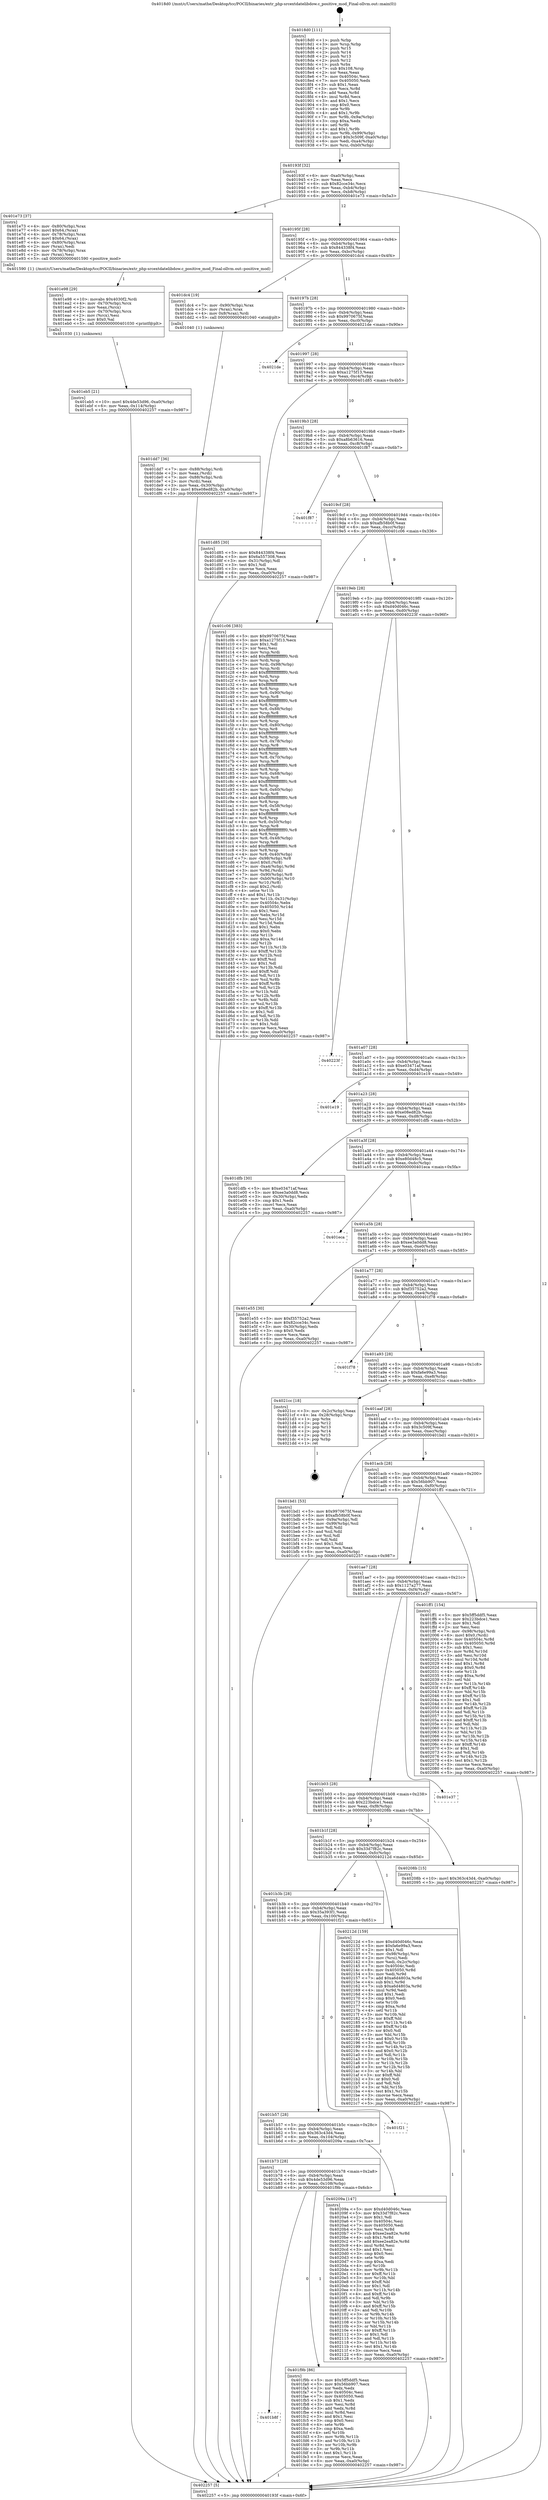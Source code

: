 digraph "0x4018d0" {
  label = "0x4018d0 (/mnt/c/Users/mathe/Desktop/tcc/POCII/binaries/extr_php-srcextdatelibdow.c_positive_mod_Final-ollvm.out::main(0))"
  labelloc = "t"
  node[shape=record]

  Entry [label="",width=0.3,height=0.3,shape=circle,fillcolor=black,style=filled]
  "0x40193f" [label="{
     0x40193f [32]\l
     | [instrs]\l
     &nbsp;&nbsp;0x40193f \<+6\>: mov -0xa0(%rbp),%eax\l
     &nbsp;&nbsp;0x401945 \<+2\>: mov %eax,%ecx\l
     &nbsp;&nbsp;0x401947 \<+6\>: sub $0x82cce34c,%ecx\l
     &nbsp;&nbsp;0x40194d \<+6\>: mov %eax,-0xb4(%rbp)\l
     &nbsp;&nbsp;0x401953 \<+6\>: mov %ecx,-0xb8(%rbp)\l
     &nbsp;&nbsp;0x401959 \<+6\>: je 0000000000401e73 \<main+0x5a3\>\l
  }"]
  "0x401e73" [label="{
     0x401e73 [37]\l
     | [instrs]\l
     &nbsp;&nbsp;0x401e73 \<+4\>: mov -0x80(%rbp),%rax\l
     &nbsp;&nbsp;0x401e77 \<+6\>: movl $0x64,(%rax)\l
     &nbsp;&nbsp;0x401e7d \<+4\>: mov -0x78(%rbp),%rax\l
     &nbsp;&nbsp;0x401e81 \<+6\>: movl $0x64,(%rax)\l
     &nbsp;&nbsp;0x401e87 \<+4\>: mov -0x80(%rbp),%rax\l
     &nbsp;&nbsp;0x401e8b \<+2\>: mov (%rax),%edi\l
     &nbsp;&nbsp;0x401e8d \<+4\>: mov -0x78(%rbp),%rax\l
     &nbsp;&nbsp;0x401e91 \<+2\>: mov (%rax),%esi\l
     &nbsp;&nbsp;0x401e93 \<+5\>: call 0000000000401590 \<positive_mod\>\l
     | [calls]\l
     &nbsp;&nbsp;0x401590 \{1\} (/mnt/c/Users/mathe/Desktop/tcc/POCII/binaries/extr_php-srcextdatelibdow.c_positive_mod_Final-ollvm.out::positive_mod)\l
  }"]
  "0x40195f" [label="{
     0x40195f [28]\l
     | [instrs]\l
     &nbsp;&nbsp;0x40195f \<+5\>: jmp 0000000000401964 \<main+0x94\>\l
     &nbsp;&nbsp;0x401964 \<+6\>: mov -0xb4(%rbp),%eax\l
     &nbsp;&nbsp;0x40196a \<+5\>: sub $0x844338f4,%eax\l
     &nbsp;&nbsp;0x40196f \<+6\>: mov %eax,-0xbc(%rbp)\l
     &nbsp;&nbsp;0x401975 \<+6\>: je 0000000000401dc4 \<main+0x4f4\>\l
  }"]
  Exit [label="",width=0.3,height=0.3,shape=circle,fillcolor=black,style=filled,peripheries=2]
  "0x401dc4" [label="{
     0x401dc4 [19]\l
     | [instrs]\l
     &nbsp;&nbsp;0x401dc4 \<+7\>: mov -0x90(%rbp),%rax\l
     &nbsp;&nbsp;0x401dcb \<+3\>: mov (%rax),%rax\l
     &nbsp;&nbsp;0x401dce \<+4\>: mov 0x8(%rax),%rdi\l
     &nbsp;&nbsp;0x401dd2 \<+5\>: call 0000000000401040 \<atoi@plt\>\l
     | [calls]\l
     &nbsp;&nbsp;0x401040 \{1\} (unknown)\l
  }"]
  "0x40197b" [label="{
     0x40197b [28]\l
     | [instrs]\l
     &nbsp;&nbsp;0x40197b \<+5\>: jmp 0000000000401980 \<main+0xb0\>\l
     &nbsp;&nbsp;0x401980 \<+6\>: mov -0xb4(%rbp),%eax\l
     &nbsp;&nbsp;0x401986 \<+5\>: sub $0x9970675f,%eax\l
     &nbsp;&nbsp;0x40198b \<+6\>: mov %eax,-0xc0(%rbp)\l
     &nbsp;&nbsp;0x401991 \<+6\>: je 00000000004021de \<main+0x90e\>\l
  }"]
  "0x401b8f" [label="{
     0x401b8f\l
  }", style=dashed]
  "0x4021de" [label="{
     0x4021de\l
  }", style=dashed]
  "0x401997" [label="{
     0x401997 [28]\l
     | [instrs]\l
     &nbsp;&nbsp;0x401997 \<+5\>: jmp 000000000040199c \<main+0xcc\>\l
     &nbsp;&nbsp;0x40199c \<+6\>: mov -0xb4(%rbp),%eax\l
     &nbsp;&nbsp;0x4019a2 \<+5\>: sub $0xa1275f13,%eax\l
     &nbsp;&nbsp;0x4019a7 \<+6\>: mov %eax,-0xc4(%rbp)\l
     &nbsp;&nbsp;0x4019ad \<+6\>: je 0000000000401d85 \<main+0x4b5\>\l
  }"]
  "0x401f9b" [label="{
     0x401f9b [86]\l
     | [instrs]\l
     &nbsp;&nbsp;0x401f9b \<+5\>: mov $0x5ff5ddf5,%eax\l
     &nbsp;&nbsp;0x401fa0 \<+5\>: mov $0x56bb907,%ecx\l
     &nbsp;&nbsp;0x401fa5 \<+2\>: xor %edx,%edx\l
     &nbsp;&nbsp;0x401fa7 \<+7\>: mov 0x40504c,%esi\l
     &nbsp;&nbsp;0x401fae \<+7\>: mov 0x405050,%edi\l
     &nbsp;&nbsp;0x401fb5 \<+3\>: sub $0x1,%edx\l
     &nbsp;&nbsp;0x401fb8 \<+3\>: mov %esi,%r8d\l
     &nbsp;&nbsp;0x401fbb \<+3\>: add %edx,%r8d\l
     &nbsp;&nbsp;0x401fbe \<+4\>: imul %r8d,%esi\l
     &nbsp;&nbsp;0x401fc2 \<+3\>: and $0x1,%esi\l
     &nbsp;&nbsp;0x401fc5 \<+3\>: cmp $0x0,%esi\l
     &nbsp;&nbsp;0x401fc8 \<+4\>: sete %r9b\l
     &nbsp;&nbsp;0x401fcc \<+3\>: cmp $0xa,%edi\l
     &nbsp;&nbsp;0x401fcf \<+4\>: setl %r10b\l
     &nbsp;&nbsp;0x401fd3 \<+3\>: mov %r9b,%r11b\l
     &nbsp;&nbsp;0x401fd6 \<+3\>: and %r10b,%r11b\l
     &nbsp;&nbsp;0x401fd9 \<+3\>: xor %r10b,%r9b\l
     &nbsp;&nbsp;0x401fdc \<+3\>: or %r9b,%r11b\l
     &nbsp;&nbsp;0x401fdf \<+4\>: test $0x1,%r11b\l
     &nbsp;&nbsp;0x401fe3 \<+3\>: cmovne %ecx,%eax\l
     &nbsp;&nbsp;0x401fe6 \<+6\>: mov %eax,-0xa0(%rbp)\l
     &nbsp;&nbsp;0x401fec \<+5\>: jmp 0000000000402257 \<main+0x987\>\l
  }"]
  "0x401d85" [label="{
     0x401d85 [30]\l
     | [instrs]\l
     &nbsp;&nbsp;0x401d85 \<+5\>: mov $0x844338f4,%eax\l
     &nbsp;&nbsp;0x401d8a \<+5\>: mov $0x6a557308,%ecx\l
     &nbsp;&nbsp;0x401d8f \<+3\>: mov -0x31(%rbp),%dl\l
     &nbsp;&nbsp;0x401d92 \<+3\>: test $0x1,%dl\l
     &nbsp;&nbsp;0x401d95 \<+3\>: cmovne %ecx,%eax\l
     &nbsp;&nbsp;0x401d98 \<+6\>: mov %eax,-0xa0(%rbp)\l
     &nbsp;&nbsp;0x401d9e \<+5\>: jmp 0000000000402257 \<main+0x987\>\l
  }"]
  "0x4019b3" [label="{
     0x4019b3 [28]\l
     | [instrs]\l
     &nbsp;&nbsp;0x4019b3 \<+5\>: jmp 00000000004019b8 \<main+0xe8\>\l
     &nbsp;&nbsp;0x4019b8 \<+6\>: mov -0xb4(%rbp),%eax\l
     &nbsp;&nbsp;0x4019be \<+5\>: sub $0xa8b63616,%eax\l
     &nbsp;&nbsp;0x4019c3 \<+6\>: mov %eax,-0xc8(%rbp)\l
     &nbsp;&nbsp;0x4019c9 \<+6\>: je 0000000000401f87 \<main+0x6b7\>\l
  }"]
  "0x401b73" [label="{
     0x401b73 [28]\l
     | [instrs]\l
     &nbsp;&nbsp;0x401b73 \<+5\>: jmp 0000000000401b78 \<main+0x2a8\>\l
     &nbsp;&nbsp;0x401b78 \<+6\>: mov -0xb4(%rbp),%eax\l
     &nbsp;&nbsp;0x401b7e \<+5\>: sub $0x4de53d96,%eax\l
     &nbsp;&nbsp;0x401b83 \<+6\>: mov %eax,-0x108(%rbp)\l
     &nbsp;&nbsp;0x401b89 \<+6\>: je 0000000000401f9b \<main+0x6cb\>\l
  }"]
  "0x401f87" [label="{
     0x401f87\l
  }", style=dashed]
  "0x4019cf" [label="{
     0x4019cf [28]\l
     | [instrs]\l
     &nbsp;&nbsp;0x4019cf \<+5\>: jmp 00000000004019d4 \<main+0x104\>\l
     &nbsp;&nbsp;0x4019d4 \<+6\>: mov -0xb4(%rbp),%eax\l
     &nbsp;&nbsp;0x4019da \<+5\>: sub $0xafb58b0f,%eax\l
     &nbsp;&nbsp;0x4019df \<+6\>: mov %eax,-0xcc(%rbp)\l
     &nbsp;&nbsp;0x4019e5 \<+6\>: je 0000000000401c06 \<main+0x336\>\l
  }"]
  "0x40209a" [label="{
     0x40209a [147]\l
     | [instrs]\l
     &nbsp;&nbsp;0x40209a \<+5\>: mov $0xd40d046c,%eax\l
     &nbsp;&nbsp;0x40209f \<+5\>: mov $0x33d7f82c,%ecx\l
     &nbsp;&nbsp;0x4020a4 \<+2\>: mov $0x1,%dl\l
     &nbsp;&nbsp;0x4020a6 \<+7\>: mov 0x40504c,%esi\l
     &nbsp;&nbsp;0x4020ad \<+7\>: mov 0x405050,%edi\l
     &nbsp;&nbsp;0x4020b4 \<+3\>: mov %esi,%r8d\l
     &nbsp;&nbsp;0x4020b7 \<+7\>: sub $0xee2ea82e,%r8d\l
     &nbsp;&nbsp;0x4020be \<+4\>: sub $0x1,%r8d\l
     &nbsp;&nbsp;0x4020c2 \<+7\>: add $0xee2ea82e,%r8d\l
     &nbsp;&nbsp;0x4020c9 \<+4\>: imul %r8d,%esi\l
     &nbsp;&nbsp;0x4020cd \<+3\>: and $0x1,%esi\l
     &nbsp;&nbsp;0x4020d0 \<+3\>: cmp $0x0,%esi\l
     &nbsp;&nbsp;0x4020d3 \<+4\>: sete %r9b\l
     &nbsp;&nbsp;0x4020d7 \<+3\>: cmp $0xa,%edi\l
     &nbsp;&nbsp;0x4020da \<+4\>: setl %r10b\l
     &nbsp;&nbsp;0x4020de \<+3\>: mov %r9b,%r11b\l
     &nbsp;&nbsp;0x4020e1 \<+4\>: xor $0xff,%r11b\l
     &nbsp;&nbsp;0x4020e5 \<+3\>: mov %r10b,%bl\l
     &nbsp;&nbsp;0x4020e8 \<+3\>: xor $0xff,%bl\l
     &nbsp;&nbsp;0x4020eb \<+3\>: xor $0x1,%dl\l
     &nbsp;&nbsp;0x4020ee \<+3\>: mov %r11b,%r14b\l
     &nbsp;&nbsp;0x4020f1 \<+4\>: and $0xff,%r14b\l
     &nbsp;&nbsp;0x4020f5 \<+3\>: and %dl,%r9b\l
     &nbsp;&nbsp;0x4020f8 \<+3\>: mov %bl,%r15b\l
     &nbsp;&nbsp;0x4020fb \<+4\>: and $0xff,%r15b\l
     &nbsp;&nbsp;0x4020ff \<+3\>: and %dl,%r10b\l
     &nbsp;&nbsp;0x402102 \<+3\>: or %r9b,%r14b\l
     &nbsp;&nbsp;0x402105 \<+3\>: or %r10b,%r15b\l
     &nbsp;&nbsp;0x402108 \<+3\>: xor %r15b,%r14b\l
     &nbsp;&nbsp;0x40210b \<+3\>: or %bl,%r11b\l
     &nbsp;&nbsp;0x40210e \<+4\>: xor $0xff,%r11b\l
     &nbsp;&nbsp;0x402112 \<+3\>: or $0x1,%dl\l
     &nbsp;&nbsp;0x402115 \<+3\>: and %dl,%r11b\l
     &nbsp;&nbsp;0x402118 \<+3\>: or %r11b,%r14b\l
     &nbsp;&nbsp;0x40211b \<+4\>: test $0x1,%r14b\l
     &nbsp;&nbsp;0x40211f \<+3\>: cmovne %ecx,%eax\l
     &nbsp;&nbsp;0x402122 \<+6\>: mov %eax,-0xa0(%rbp)\l
     &nbsp;&nbsp;0x402128 \<+5\>: jmp 0000000000402257 \<main+0x987\>\l
  }"]
  "0x401c06" [label="{
     0x401c06 [383]\l
     | [instrs]\l
     &nbsp;&nbsp;0x401c06 \<+5\>: mov $0x9970675f,%eax\l
     &nbsp;&nbsp;0x401c0b \<+5\>: mov $0xa1275f13,%ecx\l
     &nbsp;&nbsp;0x401c10 \<+2\>: mov $0x1,%dl\l
     &nbsp;&nbsp;0x401c12 \<+2\>: xor %esi,%esi\l
     &nbsp;&nbsp;0x401c14 \<+3\>: mov %rsp,%rdi\l
     &nbsp;&nbsp;0x401c17 \<+4\>: add $0xfffffffffffffff0,%rdi\l
     &nbsp;&nbsp;0x401c1b \<+3\>: mov %rdi,%rsp\l
     &nbsp;&nbsp;0x401c1e \<+7\>: mov %rdi,-0x98(%rbp)\l
     &nbsp;&nbsp;0x401c25 \<+3\>: mov %rsp,%rdi\l
     &nbsp;&nbsp;0x401c28 \<+4\>: add $0xfffffffffffffff0,%rdi\l
     &nbsp;&nbsp;0x401c2c \<+3\>: mov %rdi,%rsp\l
     &nbsp;&nbsp;0x401c2f \<+3\>: mov %rsp,%r8\l
     &nbsp;&nbsp;0x401c32 \<+4\>: add $0xfffffffffffffff0,%r8\l
     &nbsp;&nbsp;0x401c36 \<+3\>: mov %r8,%rsp\l
     &nbsp;&nbsp;0x401c39 \<+7\>: mov %r8,-0x90(%rbp)\l
     &nbsp;&nbsp;0x401c40 \<+3\>: mov %rsp,%r8\l
     &nbsp;&nbsp;0x401c43 \<+4\>: add $0xfffffffffffffff0,%r8\l
     &nbsp;&nbsp;0x401c47 \<+3\>: mov %r8,%rsp\l
     &nbsp;&nbsp;0x401c4a \<+7\>: mov %r8,-0x88(%rbp)\l
     &nbsp;&nbsp;0x401c51 \<+3\>: mov %rsp,%r8\l
     &nbsp;&nbsp;0x401c54 \<+4\>: add $0xfffffffffffffff0,%r8\l
     &nbsp;&nbsp;0x401c58 \<+3\>: mov %r8,%rsp\l
     &nbsp;&nbsp;0x401c5b \<+4\>: mov %r8,-0x80(%rbp)\l
     &nbsp;&nbsp;0x401c5f \<+3\>: mov %rsp,%r8\l
     &nbsp;&nbsp;0x401c62 \<+4\>: add $0xfffffffffffffff0,%r8\l
     &nbsp;&nbsp;0x401c66 \<+3\>: mov %r8,%rsp\l
     &nbsp;&nbsp;0x401c69 \<+4\>: mov %r8,-0x78(%rbp)\l
     &nbsp;&nbsp;0x401c6d \<+3\>: mov %rsp,%r8\l
     &nbsp;&nbsp;0x401c70 \<+4\>: add $0xfffffffffffffff0,%r8\l
     &nbsp;&nbsp;0x401c74 \<+3\>: mov %r8,%rsp\l
     &nbsp;&nbsp;0x401c77 \<+4\>: mov %r8,-0x70(%rbp)\l
     &nbsp;&nbsp;0x401c7b \<+3\>: mov %rsp,%r8\l
     &nbsp;&nbsp;0x401c7e \<+4\>: add $0xfffffffffffffff0,%r8\l
     &nbsp;&nbsp;0x401c82 \<+3\>: mov %r8,%rsp\l
     &nbsp;&nbsp;0x401c85 \<+4\>: mov %r8,-0x68(%rbp)\l
     &nbsp;&nbsp;0x401c89 \<+3\>: mov %rsp,%r8\l
     &nbsp;&nbsp;0x401c8c \<+4\>: add $0xfffffffffffffff0,%r8\l
     &nbsp;&nbsp;0x401c90 \<+3\>: mov %r8,%rsp\l
     &nbsp;&nbsp;0x401c93 \<+4\>: mov %r8,-0x60(%rbp)\l
     &nbsp;&nbsp;0x401c97 \<+3\>: mov %rsp,%r8\l
     &nbsp;&nbsp;0x401c9a \<+4\>: add $0xfffffffffffffff0,%r8\l
     &nbsp;&nbsp;0x401c9e \<+3\>: mov %r8,%rsp\l
     &nbsp;&nbsp;0x401ca1 \<+4\>: mov %r8,-0x58(%rbp)\l
     &nbsp;&nbsp;0x401ca5 \<+3\>: mov %rsp,%r8\l
     &nbsp;&nbsp;0x401ca8 \<+4\>: add $0xfffffffffffffff0,%r8\l
     &nbsp;&nbsp;0x401cac \<+3\>: mov %r8,%rsp\l
     &nbsp;&nbsp;0x401caf \<+4\>: mov %r8,-0x50(%rbp)\l
     &nbsp;&nbsp;0x401cb3 \<+3\>: mov %rsp,%r8\l
     &nbsp;&nbsp;0x401cb6 \<+4\>: add $0xfffffffffffffff0,%r8\l
     &nbsp;&nbsp;0x401cba \<+3\>: mov %r8,%rsp\l
     &nbsp;&nbsp;0x401cbd \<+4\>: mov %r8,-0x48(%rbp)\l
     &nbsp;&nbsp;0x401cc1 \<+3\>: mov %rsp,%r8\l
     &nbsp;&nbsp;0x401cc4 \<+4\>: add $0xfffffffffffffff0,%r8\l
     &nbsp;&nbsp;0x401cc8 \<+3\>: mov %r8,%rsp\l
     &nbsp;&nbsp;0x401ccb \<+4\>: mov %r8,-0x40(%rbp)\l
     &nbsp;&nbsp;0x401ccf \<+7\>: mov -0x98(%rbp),%r8\l
     &nbsp;&nbsp;0x401cd6 \<+7\>: movl $0x0,(%r8)\l
     &nbsp;&nbsp;0x401cdd \<+7\>: mov -0xa4(%rbp),%r9d\l
     &nbsp;&nbsp;0x401ce4 \<+3\>: mov %r9d,(%rdi)\l
     &nbsp;&nbsp;0x401ce7 \<+7\>: mov -0x90(%rbp),%r8\l
     &nbsp;&nbsp;0x401cee \<+7\>: mov -0xb0(%rbp),%r10\l
     &nbsp;&nbsp;0x401cf5 \<+3\>: mov %r10,(%r8)\l
     &nbsp;&nbsp;0x401cf8 \<+3\>: cmpl $0x2,(%rdi)\l
     &nbsp;&nbsp;0x401cfb \<+4\>: setne %r11b\l
     &nbsp;&nbsp;0x401cff \<+4\>: and $0x1,%r11b\l
     &nbsp;&nbsp;0x401d03 \<+4\>: mov %r11b,-0x31(%rbp)\l
     &nbsp;&nbsp;0x401d07 \<+7\>: mov 0x40504c,%ebx\l
     &nbsp;&nbsp;0x401d0e \<+8\>: mov 0x405050,%r14d\l
     &nbsp;&nbsp;0x401d16 \<+3\>: sub $0x1,%esi\l
     &nbsp;&nbsp;0x401d19 \<+3\>: mov %ebx,%r15d\l
     &nbsp;&nbsp;0x401d1c \<+3\>: add %esi,%r15d\l
     &nbsp;&nbsp;0x401d1f \<+4\>: imul %r15d,%ebx\l
     &nbsp;&nbsp;0x401d23 \<+3\>: and $0x1,%ebx\l
     &nbsp;&nbsp;0x401d26 \<+3\>: cmp $0x0,%ebx\l
     &nbsp;&nbsp;0x401d29 \<+4\>: sete %r11b\l
     &nbsp;&nbsp;0x401d2d \<+4\>: cmp $0xa,%r14d\l
     &nbsp;&nbsp;0x401d31 \<+4\>: setl %r12b\l
     &nbsp;&nbsp;0x401d35 \<+3\>: mov %r11b,%r13b\l
     &nbsp;&nbsp;0x401d38 \<+4\>: xor $0xff,%r13b\l
     &nbsp;&nbsp;0x401d3c \<+3\>: mov %r12b,%sil\l
     &nbsp;&nbsp;0x401d3f \<+4\>: xor $0xff,%sil\l
     &nbsp;&nbsp;0x401d43 \<+3\>: xor $0x1,%dl\l
     &nbsp;&nbsp;0x401d46 \<+3\>: mov %r13b,%dil\l
     &nbsp;&nbsp;0x401d49 \<+4\>: and $0xff,%dil\l
     &nbsp;&nbsp;0x401d4d \<+3\>: and %dl,%r11b\l
     &nbsp;&nbsp;0x401d50 \<+3\>: mov %sil,%r8b\l
     &nbsp;&nbsp;0x401d53 \<+4\>: and $0xff,%r8b\l
     &nbsp;&nbsp;0x401d57 \<+3\>: and %dl,%r12b\l
     &nbsp;&nbsp;0x401d5a \<+3\>: or %r11b,%dil\l
     &nbsp;&nbsp;0x401d5d \<+3\>: or %r12b,%r8b\l
     &nbsp;&nbsp;0x401d60 \<+3\>: xor %r8b,%dil\l
     &nbsp;&nbsp;0x401d63 \<+3\>: or %sil,%r13b\l
     &nbsp;&nbsp;0x401d66 \<+4\>: xor $0xff,%r13b\l
     &nbsp;&nbsp;0x401d6a \<+3\>: or $0x1,%dl\l
     &nbsp;&nbsp;0x401d6d \<+3\>: and %dl,%r13b\l
     &nbsp;&nbsp;0x401d70 \<+3\>: or %r13b,%dil\l
     &nbsp;&nbsp;0x401d73 \<+4\>: test $0x1,%dil\l
     &nbsp;&nbsp;0x401d77 \<+3\>: cmovne %ecx,%eax\l
     &nbsp;&nbsp;0x401d7a \<+6\>: mov %eax,-0xa0(%rbp)\l
     &nbsp;&nbsp;0x401d80 \<+5\>: jmp 0000000000402257 \<main+0x987\>\l
  }"]
  "0x4019eb" [label="{
     0x4019eb [28]\l
     | [instrs]\l
     &nbsp;&nbsp;0x4019eb \<+5\>: jmp 00000000004019f0 \<main+0x120\>\l
     &nbsp;&nbsp;0x4019f0 \<+6\>: mov -0xb4(%rbp),%eax\l
     &nbsp;&nbsp;0x4019f6 \<+5\>: sub $0xd40d046c,%eax\l
     &nbsp;&nbsp;0x4019fb \<+6\>: mov %eax,-0xd0(%rbp)\l
     &nbsp;&nbsp;0x401a01 \<+6\>: je 000000000040223f \<main+0x96f\>\l
  }"]
  "0x401b57" [label="{
     0x401b57 [28]\l
     | [instrs]\l
     &nbsp;&nbsp;0x401b57 \<+5\>: jmp 0000000000401b5c \<main+0x28c\>\l
     &nbsp;&nbsp;0x401b5c \<+6\>: mov -0xb4(%rbp),%eax\l
     &nbsp;&nbsp;0x401b62 \<+5\>: sub $0x363c43d4,%eax\l
     &nbsp;&nbsp;0x401b67 \<+6\>: mov %eax,-0x104(%rbp)\l
     &nbsp;&nbsp;0x401b6d \<+6\>: je 000000000040209a \<main+0x7ca\>\l
  }"]
  "0x40223f" [label="{
     0x40223f\l
  }", style=dashed]
  "0x401a07" [label="{
     0x401a07 [28]\l
     | [instrs]\l
     &nbsp;&nbsp;0x401a07 \<+5\>: jmp 0000000000401a0c \<main+0x13c\>\l
     &nbsp;&nbsp;0x401a0c \<+6\>: mov -0xb4(%rbp),%eax\l
     &nbsp;&nbsp;0x401a12 \<+5\>: sub $0xe03471af,%eax\l
     &nbsp;&nbsp;0x401a17 \<+6\>: mov %eax,-0xd4(%rbp)\l
     &nbsp;&nbsp;0x401a1d \<+6\>: je 0000000000401e19 \<main+0x549\>\l
  }"]
  "0x401f21" [label="{
     0x401f21\l
  }", style=dashed]
  "0x401e19" [label="{
     0x401e19\l
  }", style=dashed]
  "0x401a23" [label="{
     0x401a23 [28]\l
     | [instrs]\l
     &nbsp;&nbsp;0x401a23 \<+5\>: jmp 0000000000401a28 \<main+0x158\>\l
     &nbsp;&nbsp;0x401a28 \<+6\>: mov -0xb4(%rbp),%eax\l
     &nbsp;&nbsp;0x401a2e \<+5\>: sub $0xe08ed82b,%eax\l
     &nbsp;&nbsp;0x401a33 \<+6\>: mov %eax,-0xd8(%rbp)\l
     &nbsp;&nbsp;0x401a39 \<+6\>: je 0000000000401dfb \<main+0x52b\>\l
  }"]
  "0x401b3b" [label="{
     0x401b3b [28]\l
     | [instrs]\l
     &nbsp;&nbsp;0x401b3b \<+5\>: jmp 0000000000401b40 \<main+0x270\>\l
     &nbsp;&nbsp;0x401b40 \<+6\>: mov -0xb4(%rbp),%eax\l
     &nbsp;&nbsp;0x401b46 \<+5\>: sub $0x35a393f1,%eax\l
     &nbsp;&nbsp;0x401b4b \<+6\>: mov %eax,-0x100(%rbp)\l
     &nbsp;&nbsp;0x401b51 \<+6\>: je 0000000000401f21 \<main+0x651\>\l
  }"]
  "0x401dfb" [label="{
     0x401dfb [30]\l
     | [instrs]\l
     &nbsp;&nbsp;0x401dfb \<+5\>: mov $0xe03471af,%eax\l
     &nbsp;&nbsp;0x401e00 \<+5\>: mov $0xee3a0dd8,%ecx\l
     &nbsp;&nbsp;0x401e05 \<+3\>: mov -0x30(%rbp),%edx\l
     &nbsp;&nbsp;0x401e08 \<+3\>: cmp $0x1,%edx\l
     &nbsp;&nbsp;0x401e0b \<+3\>: cmovl %ecx,%eax\l
     &nbsp;&nbsp;0x401e0e \<+6\>: mov %eax,-0xa0(%rbp)\l
     &nbsp;&nbsp;0x401e14 \<+5\>: jmp 0000000000402257 \<main+0x987\>\l
  }"]
  "0x401a3f" [label="{
     0x401a3f [28]\l
     | [instrs]\l
     &nbsp;&nbsp;0x401a3f \<+5\>: jmp 0000000000401a44 \<main+0x174\>\l
     &nbsp;&nbsp;0x401a44 \<+6\>: mov -0xb4(%rbp),%eax\l
     &nbsp;&nbsp;0x401a4a \<+5\>: sub $0xe80d48c5,%eax\l
     &nbsp;&nbsp;0x401a4f \<+6\>: mov %eax,-0xdc(%rbp)\l
     &nbsp;&nbsp;0x401a55 \<+6\>: je 0000000000401eca \<main+0x5fa\>\l
  }"]
  "0x40212d" [label="{
     0x40212d [159]\l
     | [instrs]\l
     &nbsp;&nbsp;0x40212d \<+5\>: mov $0xd40d046c,%eax\l
     &nbsp;&nbsp;0x402132 \<+5\>: mov $0xfa6e99a3,%ecx\l
     &nbsp;&nbsp;0x402137 \<+2\>: mov $0x1,%dl\l
     &nbsp;&nbsp;0x402139 \<+7\>: mov -0x98(%rbp),%rsi\l
     &nbsp;&nbsp;0x402140 \<+2\>: mov (%rsi),%edi\l
     &nbsp;&nbsp;0x402142 \<+3\>: mov %edi,-0x2c(%rbp)\l
     &nbsp;&nbsp;0x402145 \<+7\>: mov 0x40504c,%edi\l
     &nbsp;&nbsp;0x40214c \<+8\>: mov 0x405050,%r8d\l
     &nbsp;&nbsp;0x402154 \<+3\>: mov %edi,%r9d\l
     &nbsp;&nbsp;0x402157 \<+7\>: add $0xa6d4803a,%r9d\l
     &nbsp;&nbsp;0x40215e \<+4\>: sub $0x1,%r9d\l
     &nbsp;&nbsp;0x402162 \<+7\>: sub $0xa6d4803a,%r9d\l
     &nbsp;&nbsp;0x402169 \<+4\>: imul %r9d,%edi\l
     &nbsp;&nbsp;0x40216d \<+3\>: and $0x1,%edi\l
     &nbsp;&nbsp;0x402170 \<+3\>: cmp $0x0,%edi\l
     &nbsp;&nbsp;0x402173 \<+4\>: sete %r10b\l
     &nbsp;&nbsp;0x402177 \<+4\>: cmp $0xa,%r8d\l
     &nbsp;&nbsp;0x40217b \<+4\>: setl %r11b\l
     &nbsp;&nbsp;0x40217f \<+3\>: mov %r10b,%bl\l
     &nbsp;&nbsp;0x402182 \<+3\>: xor $0xff,%bl\l
     &nbsp;&nbsp;0x402185 \<+3\>: mov %r11b,%r14b\l
     &nbsp;&nbsp;0x402188 \<+4\>: xor $0xff,%r14b\l
     &nbsp;&nbsp;0x40218c \<+3\>: xor $0x0,%dl\l
     &nbsp;&nbsp;0x40218f \<+3\>: mov %bl,%r15b\l
     &nbsp;&nbsp;0x402192 \<+4\>: and $0x0,%r15b\l
     &nbsp;&nbsp;0x402196 \<+3\>: and %dl,%r10b\l
     &nbsp;&nbsp;0x402199 \<+3\>: mov %r14b,%r12b\l
     &nbsp;&nbsp;0x40219c \<+4\>: and $0x0,%r12b\l
     &nbsp;&nbsp;0x4021a0 \<+3\>: and %dl,%r11b\l
     &nbsp;&nbsp;0x4021a3 \<+3\>: or %r10b,%r15b\l
     &nbsp;&nbsp;0x4021a6 \<+3\>: or %r11b,%r12b\l
     &nbsp;&nbsp;0x4021a9 \<+3\>: xor %r12b,%r15b\l
     &nbsp;&nbsp;0x4021ac \<+3\>: or %r14b,%bl\l
     &nbsp;&nbsp;0x4021af \<+3\>: xor $0xff,%bl\l
     &nbsp;&nbsp;0x4021b2 \<+3\>: or $0x0,%dl\l
     &nbsp;&nbsp;0x4021b5 \<+2\>: and %dl,%bl\l
     &nbsp;&nbsp;0x4021b7 \<+3\>: or %bl,%r15b\l
     &nbsp;&nbsp;0x4021ba \<+4\>: test $0x1,%r15b\l
     &nbsp;&nbsp;0x4021be \<+3\>: cmovne %ecx,%eax\l
     &nbsp;&nbsp;0x4021c1 \<+6\>: mov %eax,-0xa0(%rbp)\l
     &nbsp;&nbsp;0x4021c7 \<+5\>: jmp 0000000000402257 \<main+0x987\>\l
  }"]
  "0x401eca" [label="{
     0x401eca\l
  }", style=dashed]
  "0x401a5b" [label="{
     0x401a5b [28]\l
     | [instrs]\l
     &nbsp;&nbsp;0x401a5b \<+5\>: jmp 0000000000401a60 \<main+0x190\>\l
     &nbsp;&nbsp;0x401a60 \<+6\>: mov -0xb4(%rbp),%eax\l
     &nbsp;&nbsp;0x401a66 \<+5\>: sub $0xee3a0dd8,%eax\l
     &nbsp;&nbsp;0x401a6b \<+6\>: mov %eax,-0xe0(%rbp)\l
     &nbsp;&nbsp;0x401a71 \<+6\>: je 0000000000401e55 \<main+0x585\>\l
  }"]
  "0x401b1f" [label="{
     0x401b1f [28]\l
     | [instrs]\l
     &nbsp;&nbsp;0x401b1f \<+5\>: jmp 0000000000401b24 \<main+0x254\>\l
     &nbsp;&nbsp;0x401b24 \<+6\>: mov -0xb4(%rbp),%eax\l
     &nbsp;&nbsp;0x401b2a \<+5\>: sub $0x33d7f82c,%eax\l
     &nbsp;&nbsp;0x401b2f \<+6\>: mov %eax,-0xfc(%rbp)\l
     &nbsp;&nbsp;0x401b35 \<+6\>: je 000000000040212d \<main+0x85d\>\l
  }"]
  "0x401e55" [label="{
     0x401e55 [30]\l
     | [instrs]\l
     &nbsp;&nbsp;0x401e55 \<+5\>: mov $0xf35752a2,%eax\l
     &nbsp;&nbsp;0x401e5a \<+5\>: mov $0x82cce34c,%ecx\l
     &nbsp;&nbsp;0x401e5f \<+3\>: mov -0x30(%rbp),%edx\l
     &nbsp;&nbsp;0x401e62 \<+3\>: cmp $0x0,%edx\l
     &nbsp;&nbsp;0x401e65 \<+3\>: cmove %ecx,%eax\l
     &nbsp;&nbsp;0x401e68 \<+6\>: mov %eax,-0xa0(%rbp)\l
     &nbsp;&nbsp;0x401e6e \<+5\>: jmp 0000000000402257 \<main+0x987\>\l
  }"]
  "0x401a77" [label="{
     0x401a77 [28]\l
     | [instrs]\l
     &nbsp;&nbsp;0x401a77 \<+5\>: jmp 0000000000401a7c \<main+0x1ac\>\l
     &nbsp;&nbsp;0x401a7c \<+6\>: mov -0xb4(%rbp),%eax\l
     &nbsp;&nbsp;0x401a82 \<+5\>: sub $0xf35752a2,%eax\l
     &nbsp;&nbsp;0x401a87 \<+6\>: mov %eax,-0xe4(%rbp)\l
     &nbsp;&nbsp;0x401a8d \<+6\>: je 0000000000401f78 \<main+0x6a8\>\l
  }"]
  "0x40208b" [label="{
     0x40208b [15]\l
     | [instrs]\l
     &nbsp;&nbsp;0x40208b \<+10\>: movl $0x363c43d4,-0xa0(%rbp)\l
     &nbsp;&nbsp;0x402095 \<+5\>: jmp 0000000000402257 \<main+0x987\>\l
  }"]
  "0x401f78" [label="{
     0x401f78\l
  }", style=dashed]
  "0x401a93" [label="{
     0x401a93 [28]\l
     | [instrs]\l
     &nbsp;&nbsp;0x401a93 \<+5\>: jmp 0000000000401a98 \<main+0x1c8\>\l
     &nbsp;&nbsp;0x401a98 \<+6\>: mov -0xb4(%rbp),%eax\l
     &nbsp;&nbsp;0x401a9e \<+5\>: sub $0xfa6e99a3,%eax\l
     &nbsp;&nbsp;0x401aa3 \<+6\>: mov %eax,-0xe8(%rbp)\l
     &nbsp;&nbsp;0x401aa9 \<+6\>: je 00000000004021cc \<main+0x8fc\>\l
  }"]
  "0x401b03" [label="{
     0x401b03 [28]\l
     | [instrs]\l
     &nbsp;&nbsp;0x401b03 \<+5\>: jmp 0000000000401b08 \<main+0x238\>\l
     &nbsp;&nbsp;0x401b08 \<+6\>: mov -0xb4(%rbp),%eax\l
     &nbsp;&nbsp;0x401b0e \<+5\>: sub $0x223bdce1,%eax\l
     &nbsp;&nbsp;0x401b13 \<+6\>: mov %eax,-0xf8(%rbp)\l
     &nbsp;&nbsp;0x401b19 \<+6\>: je 000000000040208b \<main+0x7bb\>\l
  }"]
  "0x4021cc" [label="{
     0x4021cc [18]\l
     | [instrs]\l
     &nbsp;&nbsp;0x4021cc \<+3\>: mov -0x2c(%rbp),%eax\l
     &nbsp;&nbsp;0x4021cf \<+4\>: lea -0x28(%rbp),%rsp\l
     &nbsp;&nbsp;0x4021d3 \<+1\>: pop %rbx\l
     &nbsp;&nbsp;0x4021d4 \<+2\>: pop %r12\l
     &nbsp;&nbsp;0x4021d6 \<+2\>: pop %r13\l
     &nbsp;&nbsp;0x4021d8 \<+2\>: pop %r14\l
     &nbsp;&nbsp;0x4021da \<+2\>: pop %r15\l
     &nbsp;&nbsp;0x4021dc \<+1\>: pop %rbp\l
     &nbsp;&nbsp;0x4021dd \<+1\>: ret\l
  }"]
  "0x401aaf" [label="{
     0x401aaf [28]\l
     | [instrs]\l
     &nbsp;&nbsp;0x401aaf \<+5\>: jmp 0000000000401ab4 \<main+0x1e4\>\l
     &nbsp;&nbsp;0x401ab4 \<+6\>: mov -0xb4(%rbp),%eax\l
     &nbsp;&nbsp;0x401aba \<+5\>: sub $0x3c509f,%eax\l
     &nbsp;&nbsp;0x401abf \<+6\>: mov %eax,-0xec(%rbp)\l
     &nbsp;&nbsp;0x401ac5 \<+6\>: je 0000000000401bd1 \<main+0x301\>\l
  }"]
  "0x401e37" [label="{
     0x401e37\l
  }", style=dashed]
  "0x401bd1" [label="{
     0x401bd1 [53]\l
     | [instrs]\l
     &nbsp;&nbsp;0x401bd1 \<+5\>: mov $0x9970675f,%eax\l
     &nbsp;&nbsp;0x401bd6 \<+5\>: mov $0xafb58b0f,%ecx\l
     &nbsp;&nbsp;0x401bdb \<+6\>: mov -0x9a(%rbp),%dl\l
     &nbsp;&nbsp;0x401be1 \<+7\>: mov -0x99(%rbp),%sil\l
     &nbsp;&nbsp;0x401be8 \<+3\>: mov %dl,%dil\l
     &nbsp;&nbsp;0x401beb \<+3\>: and %sil,%dil\l
     &nbsp;&nbsp;0x401bee \<+3\>: xor %sil,%dl\l
     &nbsp;&nbsp;0x401bf1 \<+3\>: or %dl,%dil\l
     &nbsp;&nbsp;0x401bf4 \<+4\>: test $0x1,%dil\l
     &nbsp;&nbsp;0x401bf8 \<+3\>: cmovne %ecx,%eax\l
     &nbsp;&nbsp;0x401bfb \<+6\>: mov %eax,-0xa0(%rbp)\l
     &nbsp;&nbsp;0x401c01 \<+5\>: jmp 0000000000402257 \<main+0x987\>\l
  }"]
  "0x401acb" [label="{
     0x401acb [28]\l
     | [instrs]\l
     &nbsp;&nbsp;0x401acb \<+5\>: jmp 0000000000401ad0 \<main+0x200\>\l
     &nbsp;&nbsp;0x401ad0 \<+6\>: mov -0xb4(%rbp),%eax\l
     &nbsp;&nbsp;0x401ad6 \<+5\>: sub $0x56bb907,%eax\l
     &nbsp;&nbsp;0x401adb \<+6\>: mov %eax,-0xf0(%rbp)\l
     &nbsp;&nbsp;0x401ae1 \<+6\>: je 0000000000401ff1 \<main+0x721\>\l
  }"]
  "0x402257" [label="{
     0x402257 [5]\l
     | [instrs]\l
     &nbsp;&nbsp;0x402257 \<+5\>: jmp 000000000040193f \<main+0x6f\>\l
  }"]
  "0x4018d0" [label="{
     0x4018d0 [111]\l
     | [instrs]\l
     &nbsp;&nbsp;0x4018d0 \<+1\>: push %rbp\l
     &nbsp;&nbsp;0x4018d1 \<+3\>: mov %rsp,%rbp\l
     &nbsp;&nbsp;0x4018d4 \<+2\>: push %r15\l
     &nbsp;&nbsp;0x4018d6 \<+2\>: push %r14\l
     &nbsp;&nbsp;0x4018d8 \<+2\>: push %r13\l
     &nbsp;&nbsp;0x4018da \<+2\>: push %r12\l
     &nbsp;&nbsp;0x4018dc \<+1\>: push %rbx\l
     &nbsp;&nbsp;0x4018dd \<+7\>: sub $0x108,%rsp\l
     &nbsp;&nbsp;0x4018e4 \<+2\>: xor %eax,%eax\l
     &nbsp;&nbsp;0x4018e6 \<+7\>: mov 0x40504c,%ecx\l
     &nbsp;&nbsp;0x4018ed \<+7\>: mov 0x405050,%edx\l
     &nbsp;&nbsp;0x4018f4 \<+3\>: sub $0x1,%eax\l
     &nbsp;&nbsp;0x4018f7 \<+3\>: mov %ecx,%r8d\l
     &nbsp;&nbsp;0x4018fa \<+3\>: add %eax,%r8d\l
     &nbsp;&nbsp;0x4018fd \<+4\>: imul %r8d,%ecx\l
     &nbsp;&nbsp;0x401901 \<+3\>: and $0x1,%ecx\l
     &nbsp;&nbsp;0x401904 \<+3\>: cmp $0x0,%ecx\l
     &nbsp;&nbsp;0x401907 \<+4\>: sete %r9b\l
     &nbsp;&nbsp;0x40190b \<+4\>: and $0x1,%r9b\l
     &nbsp;&nbsp;0x40190f \<+7\>: mov %r9b,-0x9a(%rbp)\l
     &nbsp;&nbsp;0x401916 \<+3\>: cmp $0xa,%edx\l
     &nbsp;&nbsp;0x401919 \<+4\>: setl %r9b\l
     &nbsp;&nbsp;0x40191d \<+4\>: and $0x1,%r9b\l
     &nbsp;&nbsp;0x401921 \<+7\>: mov %r9b,-0x99(%rbp)\l
     &nbsp;&nbsp;0x401928 \<+10\>: movl $0x3c509f,-0xa0(%rbp)\l
     &nbsp;&nbsp;0x401932 \<+6\>: mov %edi,-0xa4(%rbp)\l
     &nbsp;&nbsp;0x401938 \<+7\>: mov %rsi,-0xb0(%rbp)\l
  }"]
  "0x401ae7" [label="{
     0x401ae7 [28]\l
     | [instrs]\l
     &nbsp;&nbsp;0x401ae7 \<+5\>: jmp 0000000000401aec \<main+0x21c\>\l
     &nbsp;&nbsp;0x401aec \<+6\>: mov -0xb4(%rbp),%eax\l
     &nbsp;&nbsp;0x401af2 \<+5\>: sub $0x1127a277,%eax\l
     &nbsp;&nbsp;0x401af7 \<+6\>: mov %eax,-0xf4(%rbp)\l
     &nbsp;&nbsp;0x401afd \<+6\>: je 0000000000401e37 \<main+0x567\>\l
  }"]
  "0x401dd7" [label="{
     0x401dd7 [36]\l
     | [instrs]\l
     &nbsp;&nbsp;0x401dd7 \<+7\>: mov -0x88(%rbp),%rdi\l
     &nbsp;&nbsp;0x401dde \<+2\>: mov %eax,(%rdi)\l
     &nbsp;&nbsp;0x401de0 \<+7\>: mov -0x88(%rbp),%rdi\l
     &nbsp;&nbsp;0x401de7 \<+2\>: mov (%rdi),%eax\l
     &nbsp;&nbsp;0x401de9 \<+3\>: mov %eax,-0x30(%rbp)\l
     &nbsp;&nbsp;0x401dec \<+10\>: movl $0xe08ed82b,-0xa0(%rbp)\l
     &nbsp;&nbsp;0x401df6 \<+5\>: jmp 0000000000402257 \<main+0x987\>\l
  }"]
  "0x401e98" [label="{
     0x401e98 [29]\l
     | [instrs]\l
     &nbsp;&nbsp;0x401e98 \<+10\>: movabs $0x4030f2,%rdi\l
     &nbsp;&nbsp;0x401ea2 \<+4\>: mov -0x70(%rbp),%rcx\l
     &nbsp;&nbsp;0x401ea6 \<+2\>: mov %eax,(%rcx)\l
     &nbsp;&nbsp;0x401ea8 \<+4\>: mov -0x70(%rbp),%rcx\l
     &nbsp;&nbsp;0x401eac \<+2\>: mov (%rcx),%esi\l
     &nbsp;&nbsp;0x401eae \<+2\>: mov $0x0,%al\l
     &nbsp;&nbsp;0x401eb0 \<+5\>: call 0000000000401030 \<printf@plt\>\l
     | [calls]\l
     &nbsp;&nbsp;0x401030 \{1\} (unknown)\l
  }"]
  "0x401eb5" [label="{
     0x401eb5 [21]\l
     | [instrs]\l
     &nbsp;&nbsp;0x401eb5 \<+10\>: movl $0x4de53d96,-0xa0(%rbp)\l
     &nbsp;&nbsp;0x401ebf \<+6\>: mov %eax,-0x114(%rbp)\l
     &nbsp;&nbsp;0x401ec5 \<+5\>: jmp 0000000000402257 \<main+0x987\>\l
  }"]
  "0x401ff1" [label="{
     0x401ff1 [154]\l
     | [instrs]\l
     &nbsp;&nbsp;0x401ff1 \<+5\>: mov $0x5ff5ddf5,%eax\l
     &nbsp;&nbsp;0x401ff6 \<+5\>: mov $0x223bdce1,%ecx\l
     &nbsp;&nbsp;0x401ffb \<+2\>: mov $0x1,%dl\l
     &nbsp;&nbsp;0x401ffd \<+2\>: xor %esi,%esi\l
     &nbsp;&nbsp;0x401fff \<+7\>: mov -0x98(%rbp),%rdi\l
     &nbsp;&nbsp;0x402006 \<+6\>: movl $0x0,(%rdi)\l
     &nbsp;&nbsp;0x40200c \<+8\>: mov 0x40504c,%r8d\l
     &nbsp;&nbsp;0x402014 \<+8\>: mov 0x405050,%r9d\l
     &nbsp;&nbsp;0x40201c \<+3\>: sub $0x1,%esi\l
     &nbsp;&nbsp;0x40201f \<+3\>: mov %r8d,%r10d\l
     &nbsp;&nbsp;0x402022 \<+3\>: add %esi,%r10d\l
     &nbsp;&nbsp;0x402025 \<+4\>: imul %r10d,%r8d\l
     &nbsp;&nbsp;0x402029 \<+4\>: and $0x1,%r8d\l
     &nbsp;&nbsp;0x40202d \<+4\>: cmp $0x0,%r8d\l
     &nbsp;&nbsp;0x402031 \<+4\>: sete %r11b\l
     &nbsp;&nbsp;0x402035 \<+4\>: cmp $0xa,%r9d\l
     &nbsp;&nbsp;0x402039 \<+3\>: setl %bl\l
     &nbsp;&nbsp;0x40203c \<+3\>: mov %r11b,%r14b\l
     &nbsp;&nbsp;0x40203f \<+4\>: xor $0xff,%r14b\l
     &nbsp;&nbsp;0x402043 \<+3\>: mov %bl,%r15b\l
     &nbsp;&nbsp;0x402046 \<+4\>: xor $0xff,%r15b\l
     &nbsp;&nbsp;0x40204a \<+3\>: xor $0x1,%dl\l
     &nbsp;&nbsp;0x40204d \<+3\>: mov %r14b,%r12b\l
     &nbsp;&nbsp;0x402050 \<+4\>: and $0xff,%r12b\l
     &nbsp;&nbsp;0x402054 \<+3\>: and %dl,%r11b\l
     &nbsp;&nbsp;0x402057 \<+3\>: mov %r15b,%r13b\l
     &nbsp;&nbsp;0x40205a \<+4\>: and $0xff,%r13b\l
     &nbsp;&nbsp;0x40205e \<+2\>: and %dl,%bl\l
     &nbsp;&nbsp;0x402060 \<+3\>: or %r11b,%r12b\l
     &nbsp;&nbsp;0x402063 \<+3\>: or %bl,%r13b\l
     &nbsp;&nbsp;0x402066 \<+3\>: xor %r13b,%r12b\l
     &nbsp;&nbsp;0x402069 \<+3\>: or %r15b,%r14b\l
     &nbsp;&nbsp;0x40206c \<+4\>: xor $0xff,%r14b\l
     &nbsp;&nbsp;0x402070 \<+3\>: or $0x1,%dl\l
     &nbsp;&nbsp;0x402073 \<+3\>: and %dl,%r14b\l
     &nbsp;&nbsp;0x402076 \<+3\>: or %r14b,%r12b\l
     &nbsp;&nbsp;0x402079 \<+4\>: test $0x1,%r12b\l
     &nbsp;&nbsp;0x40207d \<+3\>: cmovne %ecx,%eax\l
     &nbsp;&nbsp;0x402080 \<+6\>: mov %eax,-0xa0(%rbp)\l
     &nbsp;&nbsp;0x402086 \<+5\>: jmp 0000000000402257 \<main+0x987\>\l
  }"]
  Entry -> "0x4018d0" [label=" 1"]
  "0x40193f" -> "0x401e73" [label=" 1"]
  "0x40193f" -> "0x40195f" [label=" 12"]
  "0x4021cc" -> Exit [label=" 1"]
  "0x40195f" -> "0x401dc4" [label=" 1"]
  "0x40195f" -> "0x40197b" [label=" 11"]
  "0x40212d" -> "0x402257" [label=" 1"]
  "0x40197b" -> "0x4021de" [label=" 0"]
  "0x40197b" -> "0x401997" [label=" 11"]
  "0x40209a" -> "0x402257" [label=" 1"]
  "0x401997" -> "0x401d85" [label=" 1"]
  "0x401997" -> "0x4019b3" [label=" 10"]
  "0x40208b" -> "0x402257" [label=" 1"]
  "0x4019b3" -> "0x401f87" [label=" 0"]
  "0x4019b3" -> "0x4019cf" [label=" 10"]
  "0x401f9b" -> "0x402257" [label=" 1"]
  "0x4019cf" -> "0x401c06" [label=" 1"]
  "0x4019cf" -> "0x4019eb" [label=" 9"]
  "0x401b73" -> "0x401b8f" [label=" 0"]
  "0x4019eb" -> "0x40223f" [label=" 0"]
  "0x4019eb" -> "0x401a07" [label=" 9"]
  "0x401ff1" -> "0x402257" [label=" 1"]
  "0x401a07" -> "0x401e19" [label=" 0"]
  "0x401a07" -> "0x401a23" [label=" 9"]
  "0x401b57" -> "0x401b73" [label=" 1"]
  "0x401a23" -> "0x401dfb" [label=" 1"]
  "0x401a23" -> "0x401a3f" [label=" 8"]
  "0x401b73" -> "0x401f9b" [label=" 1"]
  "0x401a3f" -> "0x401eca" [label=" 0"]
  "0x401a3f" -> "0x401a5b" [label=" 8"]
  "0x401b3b" -> "0x401b57" [label=" 2"]
  "0x401a5b" -> "0x401e55" [label=" 1"]
  "0x401a5b" -> "0x401a77" [label=" 7"]
  "0x401b57" -> "0x40209a" [label=" 1"]
  "0x401a77" -> "0x401f78" [label=" 0"]
  "0x401a77" -> "0x401a93" [label=" 7"]
  "0x401b1f" -> "0x401b3b" [label=" 2"]
  "0x401a93" -> "0x4021cc" [label=" 1"]
  "0x401a93" -> "0x401aaf" [label=" 6"]
  "0x401b3b" -> "0x401f21" [label=" 0"]
  "0x401aaf" -> "0x401bd1" [label=" 1"]
  "0x401aaf" -> "0x401acb" [label=" 5"]
  "0x401bd1" -> "0x402257" [label=" 1"]
  "0x4018d0" -> "0x40193f" [label=" 1"]
  "0x402257" -> "0x40193f" [label=" 12"]
  "0x401b03" -> "0x401b1f" [label=" 3"]
  "0x401c06" -> "0x402257" [label=" 1"]
  "0x401d85" -> "0x402257" [label=" 1"]
  "0x401dc4" -> "0x401dd7" [label=" 1"]
  "0x401dd7" -> "0x402257" [label=" 1"]
  "0x401dfb" -> "0x402257" [label=" 1"]
  "0x401e55" -> "0x402257" [label=" 1"]
  "0x401e73" -> "0x401e98" [label=" 1"]
  "0x401e98" -> "0x401eb5" [label=" 1"]
  "0x401eb5" -> "0x402257" [label=" 1"]
  "0x401b1f" -> "0x40212d" [label=" 1"]
  "0x401acb" -> "0x401ff1" [label=" 1"]
  "0x401acb" -> "0x401ae7" [label=" 4"]
  "0x401b03" -> "0x40208b" [label=" 1"]
  "0x401ae7" -> "0x401e37" [label=" 0"]
  "0x401ae7" -> "0x401b03" [label=" 4"]
}
